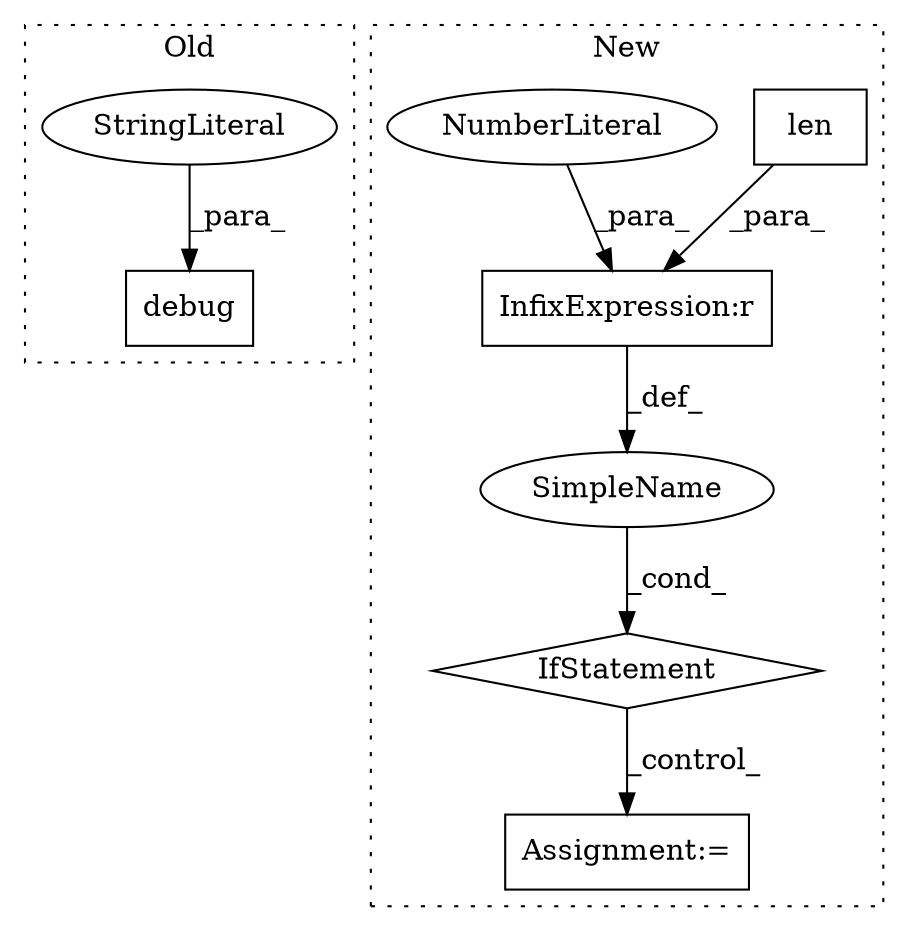 digraph G {
subgraph cluster0 {
1 [label="debug" a="32" s="10836,10910" l="6,1" shape="box"];
7 [label="StringLiteral" a="45" s="10842" l="46" shape="ellipse"];
label = "Old";
style="dotted";
}
subgraph cluster1 {
2 [label="len" a="32" s="10867,10872" l="4,1" shape="box"];
3 [label="IfStatement" a="25" s="10863,10878" l="4,2" shape="diamond"];
4 [label="InfixExpression:r" a="27" s="10873" l="4" shape="box"];
5 [label="Assignment:=" a="7" s="10946" l="1" shape="box"];
6 [label="SimpleName" a="42" s="" l="" shape="ellipse"];
8 [label="NumberLiteral" a="34" s="10877" l="1" shape="ellipse"];
label = "New";
style="dotted";
}
2 -> 4 [label="_para_"];
3 -> 5 [label="_control_"];
4 -> 6 [label="_def_"];
6 -> 3 [label="_cond_"];
7 -> 1 [label="_para_"];
8 -> 4 [label="_para_"];
}